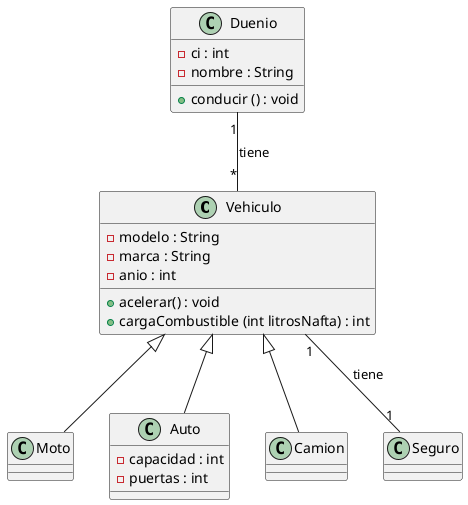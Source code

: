 @startuml
'Ejemplo de UML dado en clase'
class Vehiculo{
- modelo : String
- marca : String
- anio : int

+ acelerar() : void
+ cargaCombustible (int litrosNafta) : int
}

class Moto extends Vehiculo
class Auto extends Vehiculo{
- capacidad : int
- puertas : int
}
class Camion extends Vehiculo

class Duenio{
- ci : int
-nombre : String

+ conducir () : void
}

class Seguro {
}
Duenio "1"-- "*" Vehiculo : tiene

Vehiculo "1"--"1" Seguro : tiene
@enduml